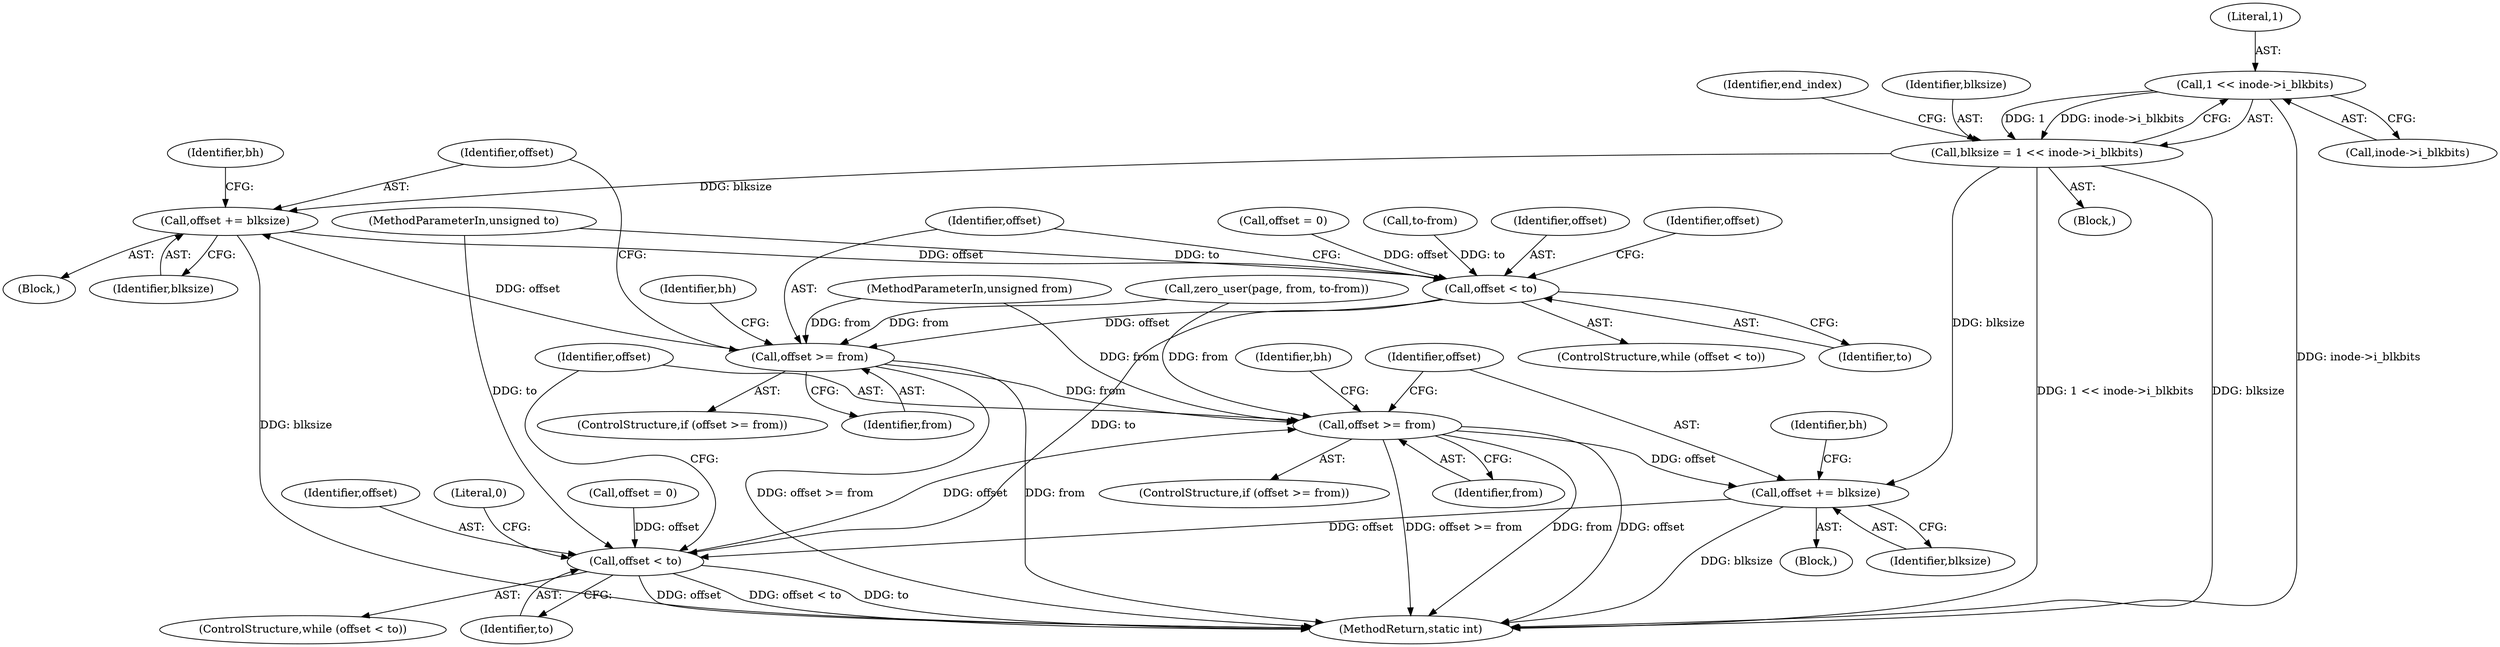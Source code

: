 digraph "1_linux_64dd153c83743af81f20924c6343652d731eeecb_0@pointer" {
"1000124" [label="(Call,1 << inode->i_blkbits)"];
"1000122" [label="(Call,blksize = 1 << inode->i_blkbits)"];
"1000197" [label="(Call,offset += blksize)"];
"1000179" [label="(Call,offset < to)"];
"1000184" [label="(Call,offset >= from)"];
"1000218" [label="(Call,offset >= from)"];
"1000231" [label="(Call,offset += blksize)"];
"1000213" [label="(Call,offset < to)"];
"1000197" [label="(Call,offset += blksize)"];
"1000241" [label="(MethodReturn,static int)"];
"1000219" [label="(Identifier,offset)"];
"1000231" [label="(Call,offset += blksize)"];
"1000122" [label="(Call,blksize = 1 << inode->i_blkbits)"];
"1000139" [label="(Call,to-from)"];
"1000232" [label="(Identifier,offset)"];
"1000223" [label="(Identifier,bh)"];
"1000183" [label="(ControlStructure,if (offset >= from))"];
"1000235" [label="(Identifier,bh)"];
"1000179" [label="(Call,offset < to)"];
"1000180" [label="(Identifier,offset)"];
"1000126" [label="(Call,inode->i_blkbits)"];
"1000218" [label="(Call,offset >= from)"];
"1000214" [label="(Identifier,offset)"];
"1000233" [label="(Identifier,blksize)"];
"1000125" [label="(Literal,1)"];
"1000206" [label="(Identifier,offset)"];
"1000213" [label="(Call,offset < to)"];
"1000205" [label="(Call,offset = 0)"];
"1000198" [label="(Identifier,offset)"];
"1000103" [label="(MethodParameterIn,unsigned to)"];
"1000186" [label="(Identifier,from)"];
"1000181" [label="(Identifier,to)"];
"1000131" [label="(Identifier,end_index)"];
"1000171" [label="(Call,offset = 0)"];
"1000136" [label="(Call,zero_user(page, from, to-from))"];
"1000215" [label="(Identifier,to)"];
"1000178" [label="(ControlStructure,while (offset < to))"];
"1000199" [label="(Identifier,blksize)"];
"1000212" [label="(ControlStructure,while (offset < to))"];
"1000240" [label="(Literal,0)"];
"1000217" [label="(ControlStructure,if (offset >= from))"];
"1000185" [label="(Identifier,offset)"];
"1000105" [label="(Block,)"];
"1000123" [label="(Identifier,blksize)"];
"1000102" [label="(MethodParameterIn,unsigned from)"];
"1000220" [label="(Identifier,from)"];
"1000201" [label="(Identifier,bh)"];
"1000216" [label="(Block,)"];
"1000184" [label="(Call,offset >= from)"];
"1000189" [label="(Identifier,bh)"];
"1000124" [label="(Call,1 << inode->i_blkbits)"];
"1000182" [label="(Block,)"];
"1000124" -> "1000122"  [label="AST: "];
"1000124" -> "1000126"  [label="CFG: "];
"1000125" -> "1000124"  [label="AST: "];
"1000126" -> "1000124"  [label="AST: "];
"1000122" -> "1000124"  [label="CFG: "];
"1000124" -> "1000241"  [label="DDG: inode->i_blkbits"];
"1000124" -> "1000122"  [label="DDG: 1"];
"1000124" -> "1000122"  [label="DDG: inode->i_blkbits"];
"1000122" -> "1000105"  [label="AST: "];
"1000123" -> "1000122"  [label="AST: "];
"1000131" -> "1000122"  [label="CFG: "];
"1000122" -> "1000241"  [label="DDG: blksize"];
"1000122" -> "1000241"  [label="DDG: 1 << inode->i_blkbits"];
"1000122" -> "1000197"  [label="DDG: blksize"];
"1000122" -> "1000231"  [label="DDG: blksize"];
"1000197" -> "1000182"  [label="AST: "];
"1000197" -> "1000199"  [label="CFG: "];
"1000198" -> "1000197"  [label="AST: "];
"1000199" -> "1000197"  [label="AST: "];
"1000201" -> "1000197"  [label="CFG: "];
"1000197" -> "1000241"  [label="DDG: blksize"];
"1000197" -> "1000179"  [label="DDG: offset"];
"1000184" -> "1000197"  [label="DDG: offset"];
"1000179" -> "1000178"  [label="AST: "];
"1000179" -> "1000181"  [label="CFG: "];
"1000180" -> "1000179"  [label="AST: "];
"1000181" -> "1000179"  [label="AST: "];
"1000185" -> "1000179"  [label="CFG: "];
"1000206" -> "1000179"  [label="CFG: "];
"1000171" -> "1000179"  [label="DDG: offset"];
"1000139" -> "1000179"  [label="DDG: to"];
"1000103" -> "1000179"  [label="DDG: to"];
"1000179" -> "1000184"  [label="DDG: offset"];
"1000179" -> "1000213"  [label="DDG: to"];
"1000184" -> "1000183"  [label="AST: "];
"1000184" -> "1000186"  [label="CFG: "];
"1000185" -> "1000184"  [label="AST: "];
"1000186" -> "1000184"  [label="AST: "];
"1000189" -> "1000184"  [label="CFG: "];
"1000198" -> "1000184"  [label="CFG: "];
"1000184" -> "1000241"  [label="DDG: from"];
"1000184" -> "1000241"  [label="DDG: offset >= from"];
"1000136" -> "1000184"  [label="DDG: from"];
"1000102" -> "1000184"  [label="DDG: from"];
"1000184" -> "1000218"  [label="DDG: from"];
"1000218" -> "1000217"  [label="AST: "];
"1000218" -> "1000220"  [label="CFG: "];
"1000219" -> "1000218"  [label="AST: "];
"1000220" -> "1000218"  [label="AST: "];
"1000223" -> "1000218"  [label="CFG: "];
"1000232" -> "1000218"  [label="CFG: "];
"1000218" -> "1000241"  [label="DDG: offset"];
"1000218" -> "1000241"  [label="DDG: offset >= from"];
"1000218" -> "1000241"  [label="DDG: from"];
"1000213" -> "1000218"  [label="DDG: offset"];
"1000136" -> "1000218"  [label="DDG: from"];
"1000102" -> "1000218"  [label="DDG: from"];
"1000218" -> "1000231"  [label="DDG: offset"];
"1000231" -> "1000216"  [label="AST: "];
"1000231" -> "1000233"  [label="CFG: "];
"1000232" -> "1000231"  [label="AST: "];
"1000233" -> "1000231"  [label="AST: "];
"1000235" -> "1000231"  [label="CFG: "];
"1000231" -> "1000241"  [label="DDG: blksize"];
"1000231" -> "1000213"  [label="DDG: offset"];
"1000213" -> "1000212"  [label="AST: "];
"1000213" -> "1000215"  [label="CFG: "];
"1000214" -> "1000213"  [label="AST: "];
"1000215" -> "1000213"  [label="AST: "];
"1000219" -> "1000213"  [label="CFG: "];
"1000240" -> "1000213"  [label="CFG: "];
"1000213" -> "1000241"  [label="DDG: offset"];
"1000213" -> "1000241"  [label="DDG: offset < to"];
"1000213" -> "1000241"  [label="DDG: to"];
"1000205" -> "1000213"  [label="DDG: offset"];
"1000103" -> "1000213"  [label="DDG: to"];
}
